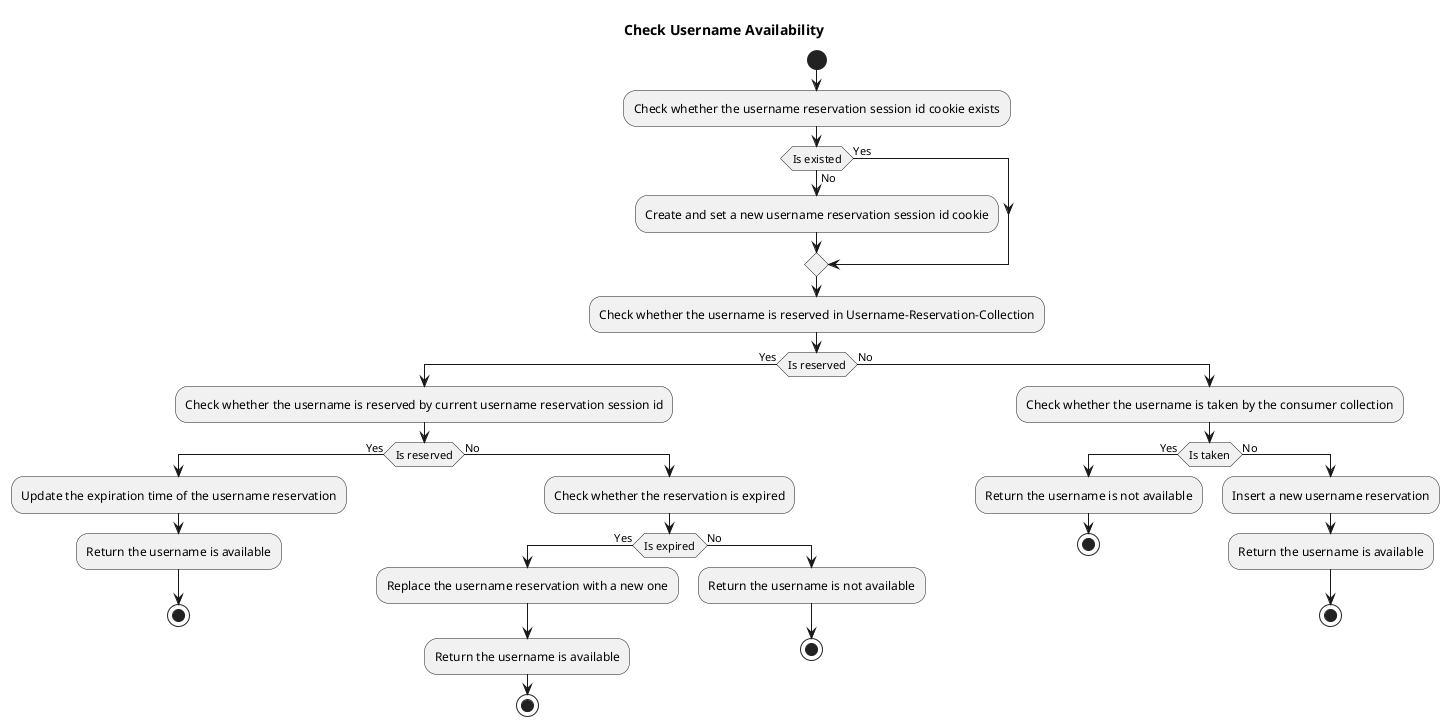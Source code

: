 @startuml
title Check Username Availability

start

:Check whether the username reservation session id cookie exists;
if (Is existed) then (Yes)
else (No)
  :Create and set a new username reservation session id cookie;
endif

:Check whether the username is reserved in Username-Reservation-Collection;
if (Is reserved) then (Yes)
  :Check whether the username is reserved by current username reservation session id;
  if (Is reserved) then (Yes)
    :Update the expiration time of the username reservation;
    :Return the username is available;
    stop
  else (No)
    :Check whether the reservation is expired;
    if (Is expired) then (Yes)
      :Replace the username reservation with a new one;
      :Return the username is available;
      stop
    else (No)
     :Return the username is not available;
      stop
    endif
  endif

else (No)
  :Check whether the username is taken by the consumer collection;

  if (Is taken) then (Yes)
    :Return the username is not available;
    stop
  else (No)
    :Insert a new username reservation;
    :Return the username is available;
    stop
  endif
endif
@enduml
